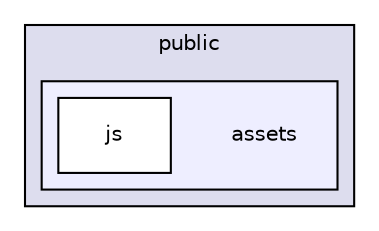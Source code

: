digraph "public/assets" {
  compound=true
  node [ fontsize="10", fontname="Helvetica"];
  edge [ labelfontsize="10", labelfontname="Helvetica"];
  subgraph clusterdir_f832923ad3cb060bc87ad85e68b8a1c3 {
    graph [ bgcolor="#ddddee", pencolor="black", label="public" fontname="Helvetica", fontsize="10", URL="dir_f832923ad3cb060bc87ad85e68b8a1c3.html"]
  subgraph clusterdir_4edd126e14aa7f83a86ff25e96268033 {
    graph [ bgcolor="#eeeeff", pencolor="black", label="" URL="dir_4edd126e14aa7f83a86ff25e96268033.html"];
    dir_4edd126e14aa7f83a86ff25e96268033 [shape=plaintext label="assets"];
    dir_c2512bd987ee3575b568e0d1cc36367b [shape=box label="js" color="black" fillcolor="white" style="filled" URL="dir_c2512bd987ee3575b568e0d1cc36367b.html"];
  }
  }
}
